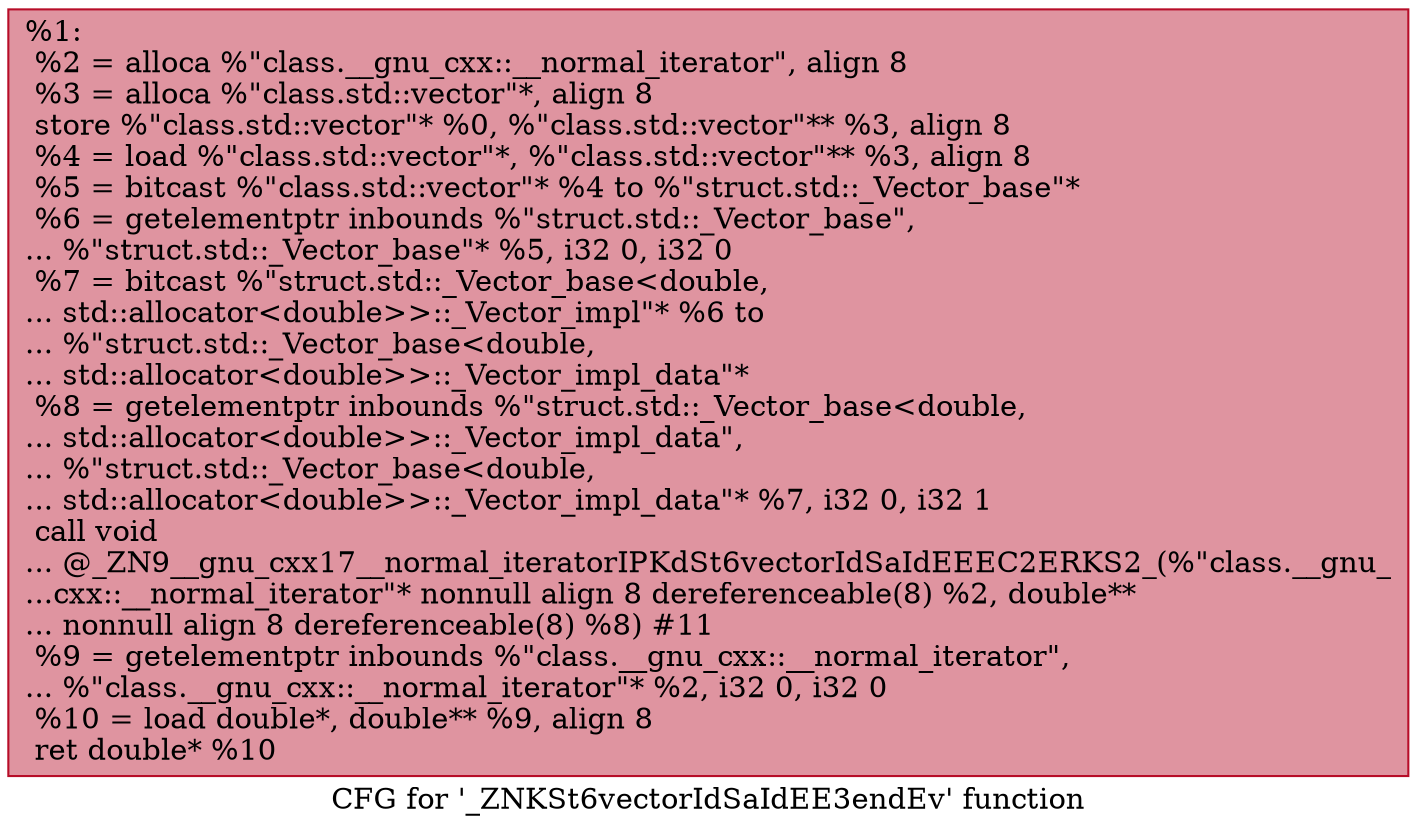 digraph "CFG for '_ZNKSt6vectorIdSaIdEE3endEv' function" {
	label="CFG for '_ZNKSt6vectorIdSaIdEE3endEv' function";

	Node0x555c7371f1b0 [shape=record,color="#b70d28ff", style=filled, fillcolor="#b70d2870",label="{%1:\l  %2 = alloca %\"class.__gnu_cxx::__normal_iterator\", align 8\l  %3 = alloca %\"class.std::vector\"*, align 8\l  store %\"class.std::vector\"* %0, %\"class.std::vector\"** %3, align 8\l  %4 = load %\"class.std::vector\"*, %\"class.std::vector\"** %3, align 8\l  %5 = bitcast %\"class.std::vector\"* %4 to %\"struct.std::_Vector_base\"*\l  %6 = getelementptr inbounds %\"struct.std::_Vector_base\",\l... %\"struct.std::_Vector_base\"* %5, i32 0, i32 0\l  %7 = bitcast %\"struct.std::_Vector_base\<double,\l... std::allocator\<double\>\>::_Vector_impl\"* %6 to\l... %\"struct.std::_Vector_base\<double,\l... std::allocator\<double\>\>::_Vector_impl_data\"*\l  %8 = getelementptr inbounds %\"struct.std::_Vector_base\<double,\l... std::allocator\<double\>\>::_Vector_impl_data\",\l... %\"struct.std::_Vector_base\<double,\l... std::allocator\<double\>\>::_Vector_impl_data\"* %7, i32 0, i32 1\l  call void\l... @_ZN9__gnu_cxx17__normal_iteratorIPKdSt6vectorIdSaIdEEEC2ERKS2_(%\"class.__gnu_\l...cxx::__normal_iterator\"* nonnull align 8 dereferenceable(8) %2, double**\l... nonnull align 8 dereferenceable(8) %8) #11\l  %9 = getelementptr inbounds %\"class.__gnu_cxx::__normal_iterator\",\l... %\"class.__gnu_cxx::__normal_iterator\"* %2, i32 0, i32 0\l  %10 = load double*, double** %9, align 8\l  ret double* %10\l}"];
}
